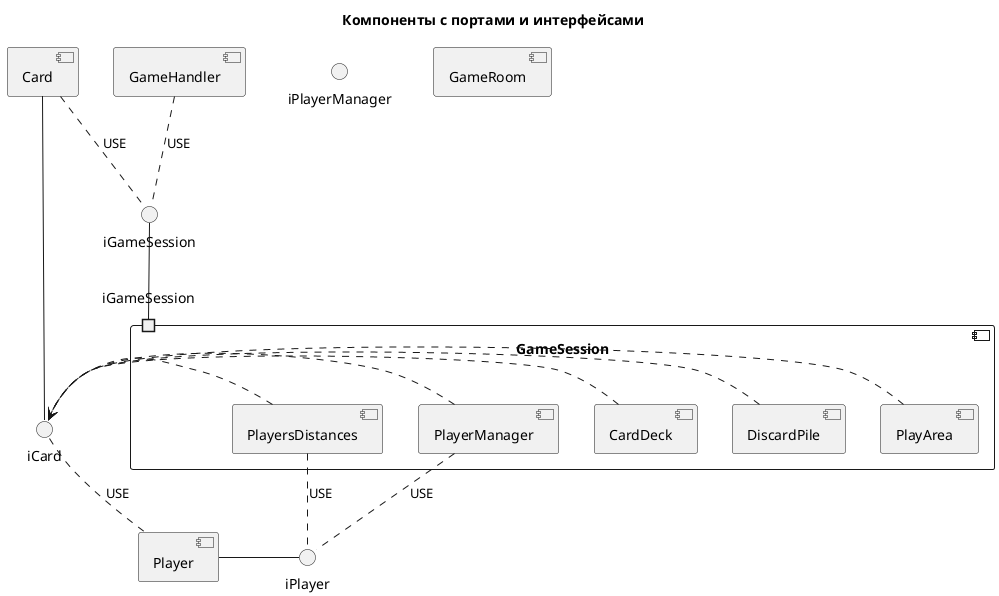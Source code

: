 @startuml components
title Компоненты с портами и интерфейсами

' Интерфейсы
interface iGameSession as iGS
interface iCard as iC
interface iPlayer as iP
interface iPlayerManager as iPM

' Компоненты
component GameHandler
component GameRoom
component Card
component Player
component GameSession {
  port iGameSession as GSP1

  component PlayArea
  component DiscardPile
  component CardDeck
  component PlayerManager
  component PlayersDistances
}

' Связи
Card - iC
Player - iP
GSP1 -up- iGS

GameHandler .. iGS : USE
Card .. iGS : USE
PlayArea          .> iC
DiscardPile       .> iC
CardDeck          .> iC
PlayerManager     .> iC
PlayersDistances  .> iC

PlayerManager     .. iP : USE
PlayersDistances  .. iP : USE
Player .up. iC : USE
@enduml

